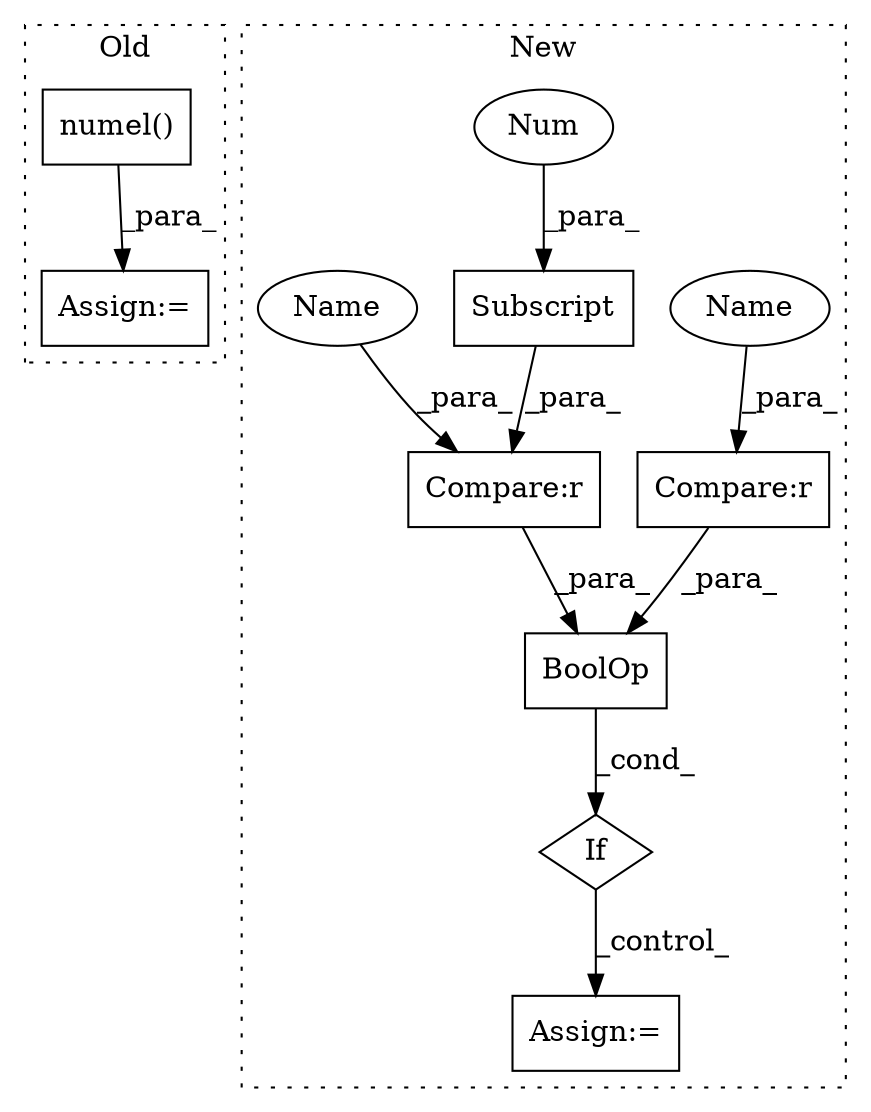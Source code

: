 digraph G {
subgraph cluster0 {
1 [label="numel()" a="75" s="38260" l="19" shape="box"];
9 [label="Assign:=" a="68" s="38252" l="3" shape="box"];
label = "Old";
style="dotted";
}
subgraph cluster1 {
2 [label="BoolOp" a="72" s="51733" l="123" shape="box"];
3 [label="If" a="96" s="51730" l="3" shape="diamond"];
4 [label="Compare:r" a="40" s="51733" l="71" shape="box"];
5 [label="Subscript" a="63" s="51733,0" l="63,0" shape="box"];
6 [label="Num" a="76" s="51793" l="2" shape="ellipse"];
7 [label="Compare:r" a="40" s="51809" l="47" shape="box"];
8 [label="Assign:=" a="68" s="51918" l="3" shape="box"];
10 [label="Name" a="87" s="51852" l="4" shape="ellipse"];
11 [label="Name" a="87" s="51800" l="4" shape="ellipse"];
label = "New";
style="dotted";
}
1 -> 9 [label="_para_"];
2 -> 3 [label="_cond_"];
3 -> 8 [label="_control_"];
4 -> 2 [label="_para_"];
5 -> 4 [label="_para_"];
6 -> 5 [label="_para_"];
7 -> 2 [label="_para_"];
10 -> 7 [label="_para_"];
11 -> 4 [label="_para_"];
}